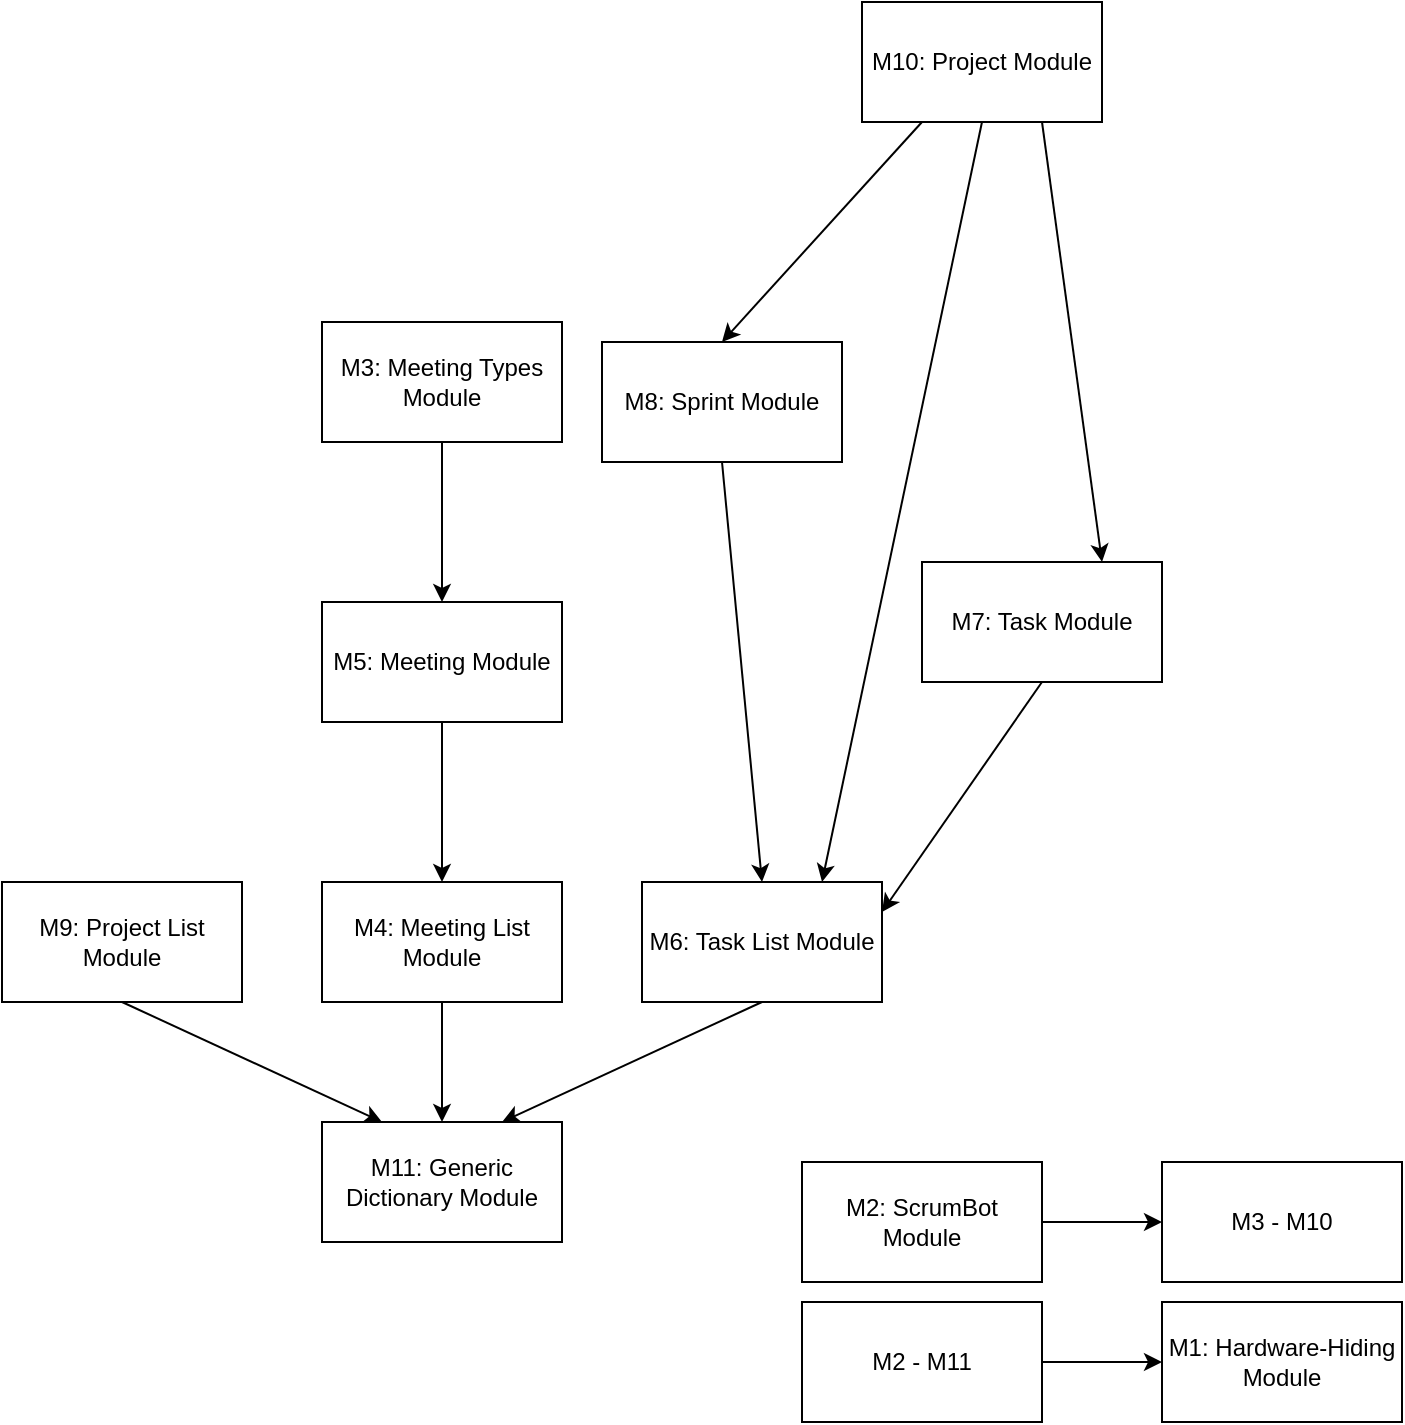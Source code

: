 <mxfile version="12.6.5" type="device"><diagram id="JvIwWZjY6AFmAYTMwqoB" name="Page-1"><mxGraphModel dx="1172" dy="816" grid="1" gridSize="10" guides="1" tooltips="1" connect="1" arrows="1" fold="1" page="1" pageScale="1" pageWidth="850" pageHeight="1100" math="0" shadow="0"><root><mxCell id="0"/><mxCell id="1" parent="0"/><mxCell id="_TSyXn81zPX4iBk5bJWD-3" value="M3: Meeting Types Module" style="rounded=0;whiteSpace=wrap;html=1;" parent="1" vertex="1"><mxGeometry x="160" y="200" width="120" height="60" as="geometry"/></mxCell><mxCell id="_TSyXn81zPX4iBk5bJWD-4" value="M1: Hardware-Hiding Module" style="rounded=0;whiteSpace=wrap;html=1;" parent="1" vertex="1"><mxGeometry x="580" y="690" width="120" height="60" as="geometry"/></mxCell><mxCell id="_TSyXn81zPX4iBk5bJWD-5" value="M4: Meeting List Module" style="rounded=0;whiteSpace=wrap;html=1;" parent="1" vertex="1"><mxGeometry x="160" y="480" width="120" height="60" as="geometry"/></mxCell><mxCell id="_TSyXn81zPX4iBk5bJWD-6" value="M5: Meeting Module" style="rounded=0;whiteSpace=wrap;html=1;" parent="1" vertex="1"><mxGeometry x="160" y="340" width="120" height="60" as="geometry"/></mxCell><mxCell id="_TSyXn81zPX4iBk5bJWD-7" value="M6: Task List Module" style="rounded=0;whiteSpace=wrap;html=1;" parent="1" vertex="1"><mxGeometry x="320" y="480" width="120" height="60" as="geometry"/></mxCell><mxCell id="_TSyXn81zPX4iBk5bJWD-8" value="M7: Task Module" style="rounded=0;whiteSpace=wrap;html=1;" parent="1" vertex="1"><mxGeometry x="460" y="320" width="120" height="60" as="geometry"/></mxCell><mxCell id="_TSyXn81zPX4iBk5bJWD-9" value="M8: Sprint Module" style="rounded=0;whiteSpace=wrap;html=1;" parent="1" vertex="1"><mxGeometry x="300" y="210" width="120" height="60" as="geometry"/></mxCell><mxCell id="_TSyXn81zPX4iBk5bJWD-10" value="M9: Project List Module" style="rounded=0;whiteSpace=wrap;html=1;" parent="1" vertex="1"><mxGeometry y="480" width="120" height="60" as="geometry"/></mxCell><mxCell id="_TSyXn81zPX4iBk5bJWD-11" value="M10: Project Module" style="rounded=0;whiteSpace=wrap;html=1;" parent="1" vertex="1"><mxGeometry x="430" y="40" width="120" height="60" as="geometry"/></mxCell><mxCell id="_TSyXn81zPX4iBk5bJWD-12" value="M11: Generic Dictionary Module" style="rounded=0;whiteSpace=wrap;html=1;" parent="1" vertex="1"><mxGeometry x="160" y="600" width="120" height="60" as="geometry"/></mxCell><mxCell id="_TSyXn81zPX4iBk5bJWD-15" value="" style="endArrow=classic;html=1;entryX=0.5;entryY=0;entryDx=0;entryDy=0;exitX=0.5;exitY=1;exitDx=0;exitDy=0;" parent="1" source="_TSyXn81zPX4iBk5bJWD-5" target="_TSyXn81zPX4iBk5bJWD-12" edge="1"><mxGeometry width="50" height="50" relative="1" as="geometry"><mxPoint x="140" y="660" as="sourcePoint"/><mxPoint x="190" y="610" as="targetPoint"/></mxGeometry></mxCell><mxCell id="_TSyXn81zPX4iBk5bJWD-16" value="" style="endArrow=classic;html=1;entryX=0.75;entryY=0;entryDx=0;entryDy=0;exitX=0.5;exitY=1;exitDx=0;exitDy=0;" parent="1" source="_TSyXn81zPX4iBk5bJWD-7" target="_TSyXn81zPX4iBk5bJWD-12" edge="1"><mxGeometry width="50" height="50" relative="1" as="geometry"><mxPoint x="120" y="640" as="sourcePoint"/><mxPoint x="170" y="590" as="targetPoint"/></mxGeometry></mxCell><mxCell id="_TSyXn81zPX4iBk5bJWD-17" value="" style="endArrow=classic;html=1;exitX=0.5;exitY=1;exitDx=0;exitDy=0;entryX=0.5;entryY=0;entryDx=0;entryDy=0;" parent="1" source="_TSyXn81zPX4iBk5bJWD-9" target="_TSyXn81zPX4iBk5bJWD-7" edge="1"><mxGeometry width="50" height="50" relative="1" as="geometry"><mxPoint x="340" y="880" as="sourcePoint"/><mxPoint x="350" y="840" as="targetPoint"/></mxGeometry></mxCell><mxCell id="_TSyXn81zPX4iBk5bJWD-19" value="" style="endArrow=classic;html=1;exitX=0.5;exitY=1;exitDx=0;exitDy=0;entryX=0.25;entryY=0;entryDx=0;entryDy=0;" parent="1" source="_TSyXn81zPX4iBk5bJWD-10" target="_TSyXn81zPX4iBk5bJWD-12" edge="1"><mxGeometry width="50" height="50" relative="1" as="geometry"><mxPoint x="90" y="650" as="sourcePoint"/><mxPoint x="140" y="600" as="targetPoint"/></mxGeometry></mxCell><mxCell id="_TSyXn81zPX4iBk5bJWD-20" value="" style="endArrow=classic;html=1;exitX=0.25;exitY=1;exitDx=0;exitDy=0;entryX=0.5;entryY=0;entryDx=0;entryDy=0;" parent="1" source="_TSyXn81zPX4iBk5bJWD-11" target="_TSyXn81zPX4iBk5bJWD-9" edge="1"><mxGeometry width="50" height="50" relative="1" as="geometry"><mxPoint x="170" y="390" as="sourcePoint"/><mxPoint x="220" y="340" as="targetPoint"/></mxGeometry></mxCell><mxCell id="_TSyXn81zPX4iBk5bJWD-21" value="" style="endArrow=classic;html=1;exitX=0.75;exitY=1;exitDx=0;exitDy=0;entryX=0.75;entryY=0;entryDx=0;entryDy=0;" parent="1" source="_TSyXn81zPX4iBk5bJWD-11" target="_TSyXn81zPX4iBk5bJWD-8" edge="1"><mxGeometry width="50" height="50" relative="1" as="geometry"><mxPoint x="630" y="280" as="sourcePoint"/><mxPoint x="640" y="360" as="targetPoint"/></mxGeometry></mxCell><mxCell id="_TSyXn81zPX4iBk5bJWD-25" value="" style="endArrow=classic;html=1;exitX=0.5;exitY=1;exitDx=0;exitDy=0;entryX=0.5;entryY=0;entryDx=0;entryDy=0;" parent="1" source="_TSyXn81zPX4iBk5bJWD-3" target="_TSyXn81zPX4iBk5bJWD-6" edge="1"><mxGeometry width="50" height="50" relative="1" as="geometry"><mxPoint x="300" y="-90" as="sourcePoint"/><mxPoint x="350" y="330" as="targetPoint"/></mxGeometry></mxCell><mxCell id="_TSyXn81zPX4iBk5bJWD-26" value="" style="endArrow=classic;html=1;entryX=0.5;entryY=0;entryDx=0;entryDy=0;exitX=0.5;exitY=1;exitDx=0;exitDy=0;" parent="1" source="_TSyXn81zPX4iBk5bJWD-6" target="_TSyXn81zPX4iBk5bJWD-5" edge="1"><mxGeometry width="50" height="50" relative="1" as="geometry"><mxPoint x="30" y="440" as="sourcePoint"/><mxPoint x="80" y="390" as="targetPoint"/></mxGeometry></mxCell><mxCell id="_TSyXn81zPX4iBk5bJWD-27" value="" style="endArrow=classic;html=1;exitX=0.5;exitY=1;exitDx=0;exitDy=0;entryX=1;entryY=0.25;entryDx=0;entryDy=0;" parent="1" source="_TSyXn81zPX4iBk5bJWD-8" target="_TSyXn81zPX4iBk5bJWD-7" edge="1"><mxGeometry width="50" height="50" relative="1" as="geometry"><mxPoint x="590" y="540" as="sourcePoint"/><mxPoint x="640" y="490" as="targetPoint"/></mxGeometry></mxCell><mxCell id="zqgtVAMBhGzuIfDOi_Dh-1" value="" style="endArrow=classic;html=1;exitX=0.5;exitY=1;exitDx=0;exitDy=0;entryX=0.75;entryY=0;entryDx=0;entryDy=0;" edge="1" parent="1" source="_TSyXn81zPX4iBk5bJWD-11" target="_TSyXn81zPX4iBk5bJWD-7"><mxGeometry width="50" height="50" relative="1" as="geometry"><mxPoint x="420" y="390" as="sourcePoint"/><mxPoint x="470" y="340" as="targetPoint"/></mxGeometry></mxCell><mxCell id="zqgtVAMBhGzuIfDOi_Dh-3" value="" style="endArrow=classic;html=1;entryX=0;entryY=0.5;entryDx=0;entryDy=0;exitX=1;exitY=0.5;exitDx=0;exitDy=0;" edge="1" parent="1" source="zqgtVAMBhGzuIfDOi_Dh-5" target="_TSyXn81zPX4iBk5bJWD-4"><mxGeometry width="50" height="50" relative="1" as="geometry"><mxPoint x="520" y="720" as="sourcePoint"/><mxPoint x="570" y="740" as="targetPoint"/></mxGeometry></mxCell><mxCell id="zqgtVAMBhGzuIfDOi_Dh-5" value="M2 - M11" style="rounded=0;whiteSpace=wrap;html=1;" vertex="1" parent="1"><mxGeometry x="400" y="690" width="120" height="60" as="geometry"/></mxCell><mxCell id="zqgtVAMBhGzuIfDOi_Dh-6" value="M2: ScrumBot Module" style="rounded=0;whiteSpace=wrap;html=1;" vertex="1" parent="1"><mxGeometry x="400" y="620" width="120" height="60" as="geometry"/></mxCell><mxCell id="zqgtVAMBhGzuIfDOi_Dh-7" value="" style="endArrow=classic;html=1;entryX=0;entryY=0.5;entryDx=0;entryDy=0;exitX=1;exitY=0.5;exitDx=0;exitDy=0;" edge="1" parent="1" source="zqgtVAMBhGzuIfDOi_Dh-6" target="zqgtVAMBhGzuIfDOi_Dh-8"><mxGeometry width="50" height="50" relative="1" as="geometry"><mxPoint x="530" y="620" as="sourcePoint"/><mxPoint x="590" y="620" as="targetPoint"/></mxGeometry></mxCell><mxCell id="zqgtVAMBhGzuIfDOi_Dh-8" value="M3 - M10" style="rounded=0;whiteSpace=wrap;html=1;" vertex="1" parent="1"><mxGeometry x="580" y="620" width="120" height="60" as="geometry"/></mxCell></root></mxGraphModel></diagram></mxfile>